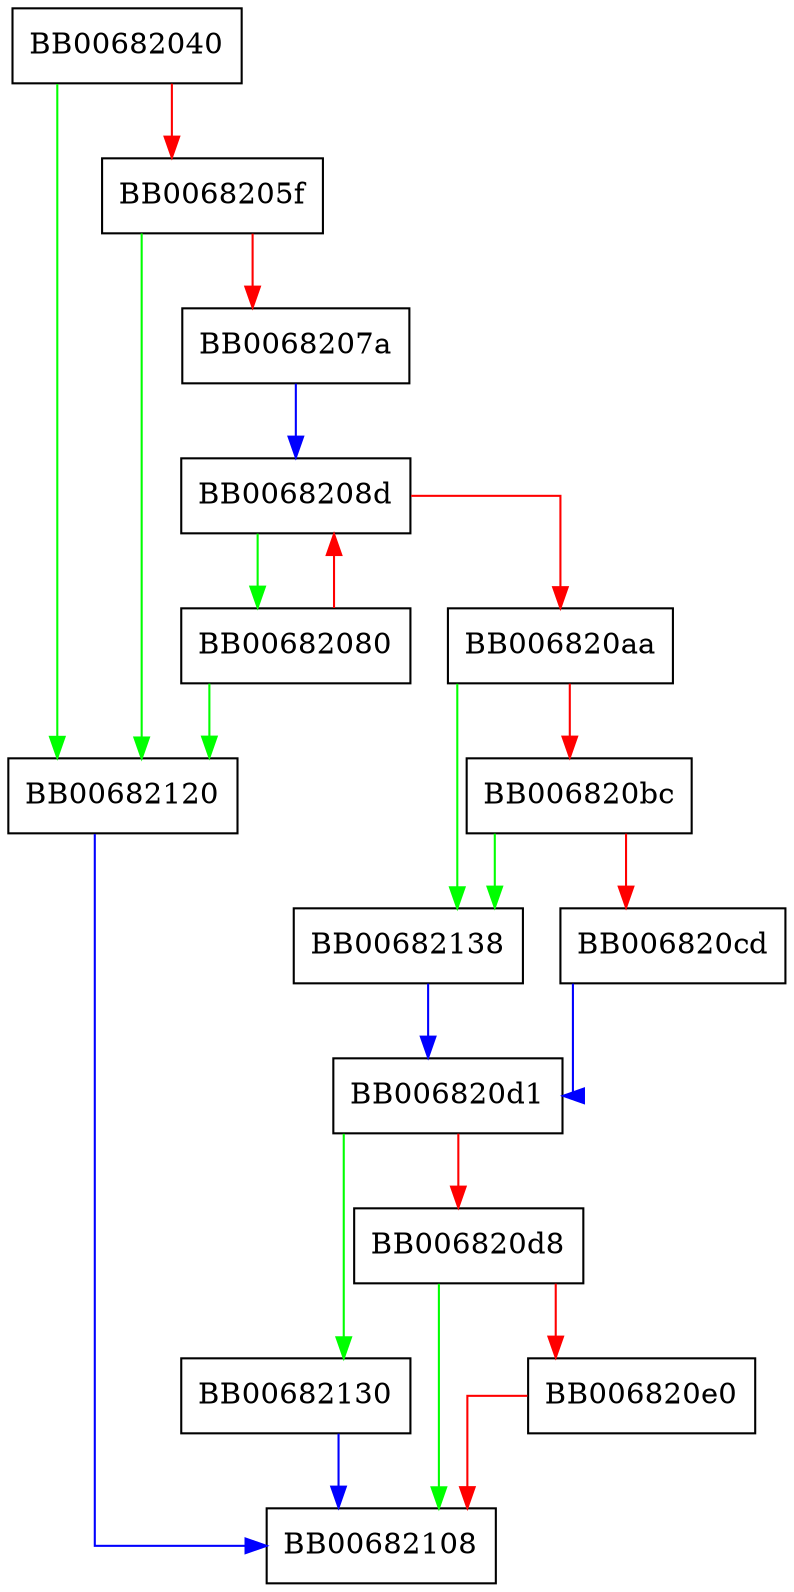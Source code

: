 digraph X509_NAME_get_text_by_OBJ {
  node [shape="box"];
  graph [splines=ortho];
  BB00682040 -> BB00682120 [color="green"];
  BB00682040 -> BB0068205f [color="red"];
  BB0068205f -> BB00682120 [color="green"];
  BB0068205f -> BB0068207a [color="red"];
  BB0068207a -> BB0068208d [color="blue"];
  BB00682080 -> BB00682120 [color="green"];
  BB00682080 -> BB0068208d [color="red"];
  BB0068208d -> BB00682080 [color="green"];
  BB0068208d -> BB006820aa [color="red"];
  BB006820aa -> BB00682138 [color="green"];
  BB006820aa -> BB006820bc [color="red"];
  BB006820bc -> BB00682138 [color="green"];
  BB006820bc -> BB006820cd [color="red"];
  BB006820cd -> BB006820d1 [color="blue"];
  BB006820d1 -> BB00682130 [color="green"];
  BB006820d1 -> BB006820d8 [color="red"];
  BB006820d8 -> BB00682108 [color="green"];
  BB006820d8 -> BB006820e0 [color="red"];
  BB006820e0 -> BB00682108 [color="red"];
  BB00682120 -> BB00682108 [color="blue"];
  BB00682130 -> BB00682108 [color="blue"];
  BB00682138 -> BB006820d1 [color="blue"];
}